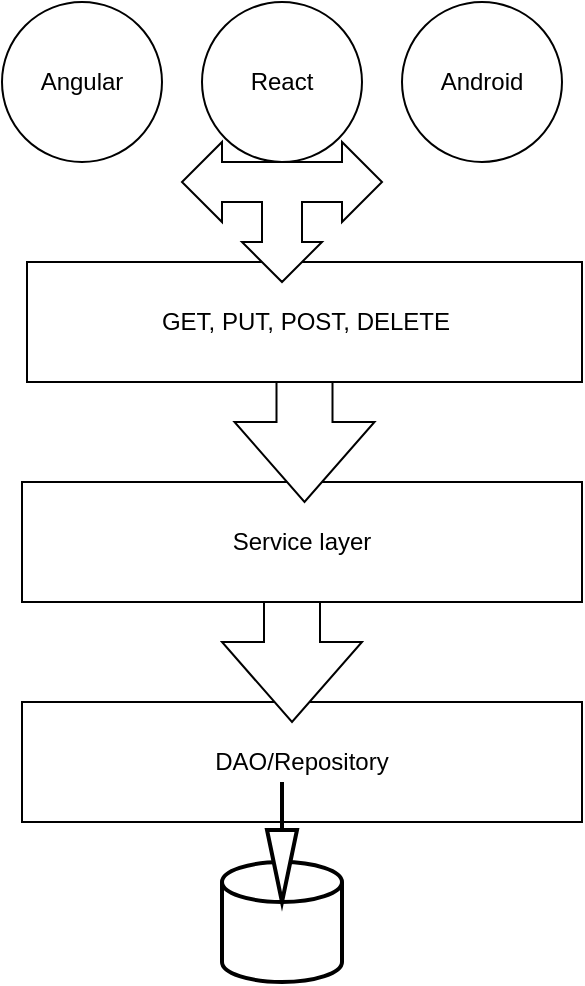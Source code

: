 <mxfile version="14.8.0" type="github">
  <diagram id="1WPJASN0mxCN0nVR3oBN" name="Page-1">
    <mxGraphModel dx="1013" dy="496" grid="1" gridSize="10" guides="1" tooltips="1" connect="1" arrows="1" fold="1" page="1" pageScale="1" pageWidth="827" pageHeight="1169" math="0" shadow="0">
      <root>
        <mxCell id="0" />
        <mxCell id="1" parent="0" />
        <mxCell id="Csg6u0J_EZvgzUimmfu2-1" value="GET, PUT, POST, DELETE" style="rounded=0;whiteSpace=wrap;html=1;fillColor=none;" vertex="1" parent="1">
          <mxGeometry x="242.5" y="130" width="277.5" height="60" as="geometry" />
        </mxCell>
        <mxCell id="Csg6u0J_EZvgzUimmfu2-4" style="edgeStyle=orthogonalEdgeStyle;rounded=0;orthogonalLoop=1;jettySize=auto;html=1;exitX=0;exitY=0.5;exitDx=0;exitDy=0;" edge="1" parent="1" source="Csg6u0J_EZvgzUimmfu2-2">
          <mxGeometry relative="1" as="geometry">
            <mxPoint x="240" y="270" as="targetPoint" />
          </mxGeometry>
        </mxCell>
        <mxCell id="Csg6u0J_EZvgzUimmfu2-2" value="Service layer" style="rounded=0;whiteSpace=wrap;html=1;" vertex="1" parent="1">
          <mxGeometry x="240" y="240" width="280" height="60" as="geometry" />
        </mxCell>
        <mxCell id="Csg6u0J_EZvgzUimmfu2-3" value="DAO/Repository" style="rounded=0;whiteSpace=wrap;html=1;" vertex="1" parent="1">
          <mxGeometry x="240" y="350" width="280" height="60" as="geometry" />
        </mxCell>
        <mxCell id="Csg6u0J_EZvgzUimmfu2-5" value="Angular" style="ellipse;whiteSpace=wrap;html=1;aspect=fixed;" vertex="1" parent="1">
          <mxGeometry x="230" width="80" height="80" as="geometry" />
        </mxCell>
        <mxCell id="Csg6u0J_EZvgzUimmfu2-6" value="React" style="ellipse;whiteSpace=wrap;html=1;aspect=fixed;" vertex="1" parent="1">
          <mxGeometry x="330" width="80" height="80" as="geometry" />
        </mxCell>
        <mxCell id="Csg6u0J_EZvgzUimmfu2-7" value="Android" style="ellipse;whiteSpace=wrap;html=1;aspect=fixed;" vertex="1" parent="1">
          <mxGeometry x="430" width="80" height="80" as="geometry" />
        </mxCell>
        <mxCell id="Csg6u0J_EZvgzUimmfu2-8" value="" style="html=1;shadow=0;dashed=0;align=center;verticalAlign=middle;shape=mxgraph.arrows2.arrow;dy=0.6;dx=40;direction=south;notch=0;" vertex="1" parent="1">
          <mxGeometry x="346.25" y="190" width="70" height="60" as="geometry" />
        </mxCell>
        <mxCell id="Csg6u0J_EZvgzUimmfu2-9" value="" style="html=1;shadow=0;dashed=0;align=center;verticalAlign=middle;shape=mxgraph.arrows2.arrow;dy=0.6;dx=40;direction=south;notch=0;" vertex="1" parent="1">
          <mxGeometry x="340" y="300" width="70" height="60" as="geometry" />
        </mxCell>
        <mxCell id="Csg6u0J_EZvgzUimmfu2-10" value="" style="html=1;shadow=0;dashed=0;align=center;verticalAlign=middle;shape=mxgraph.arrows2.triadArrow;dy=10;dx=20;arrowHead=40;direction=west;" vertex="1" parent="1">
          <mxGeometry x="320" y="70" width="100" height="70" as="geometry" />
        </mxCell>
        <mxCell id="Csg6u0J_EZvgzUimmfu2-11" value="" style="strokeWidth=2;html=1;shape=mxgraph.flowchart.database;whiteSpace=wrap;" vertex="1" parent="1">
          <mxGeometry x="340" y="430" width="60" height="60" as="geometry" />
        </mxCell>
        <mxCell id="Csg6u0J_EZvgzUimmfu2-12" value="" style="verticalLabelPosition=bottom;verticalAlign=top;html=1;strokeWidth=2;shape=mxgraph.arrows2.arrow;dy=1;dx=36;notch=0;direction=south;" vertex="1" parent="1">
          <mxGeometry x="362.5" y="390" width="15" height="60" as="geometry" />
        </mxCell>
      </root>
    </mxGraphModel>
  </diagram>
</mxfile>

